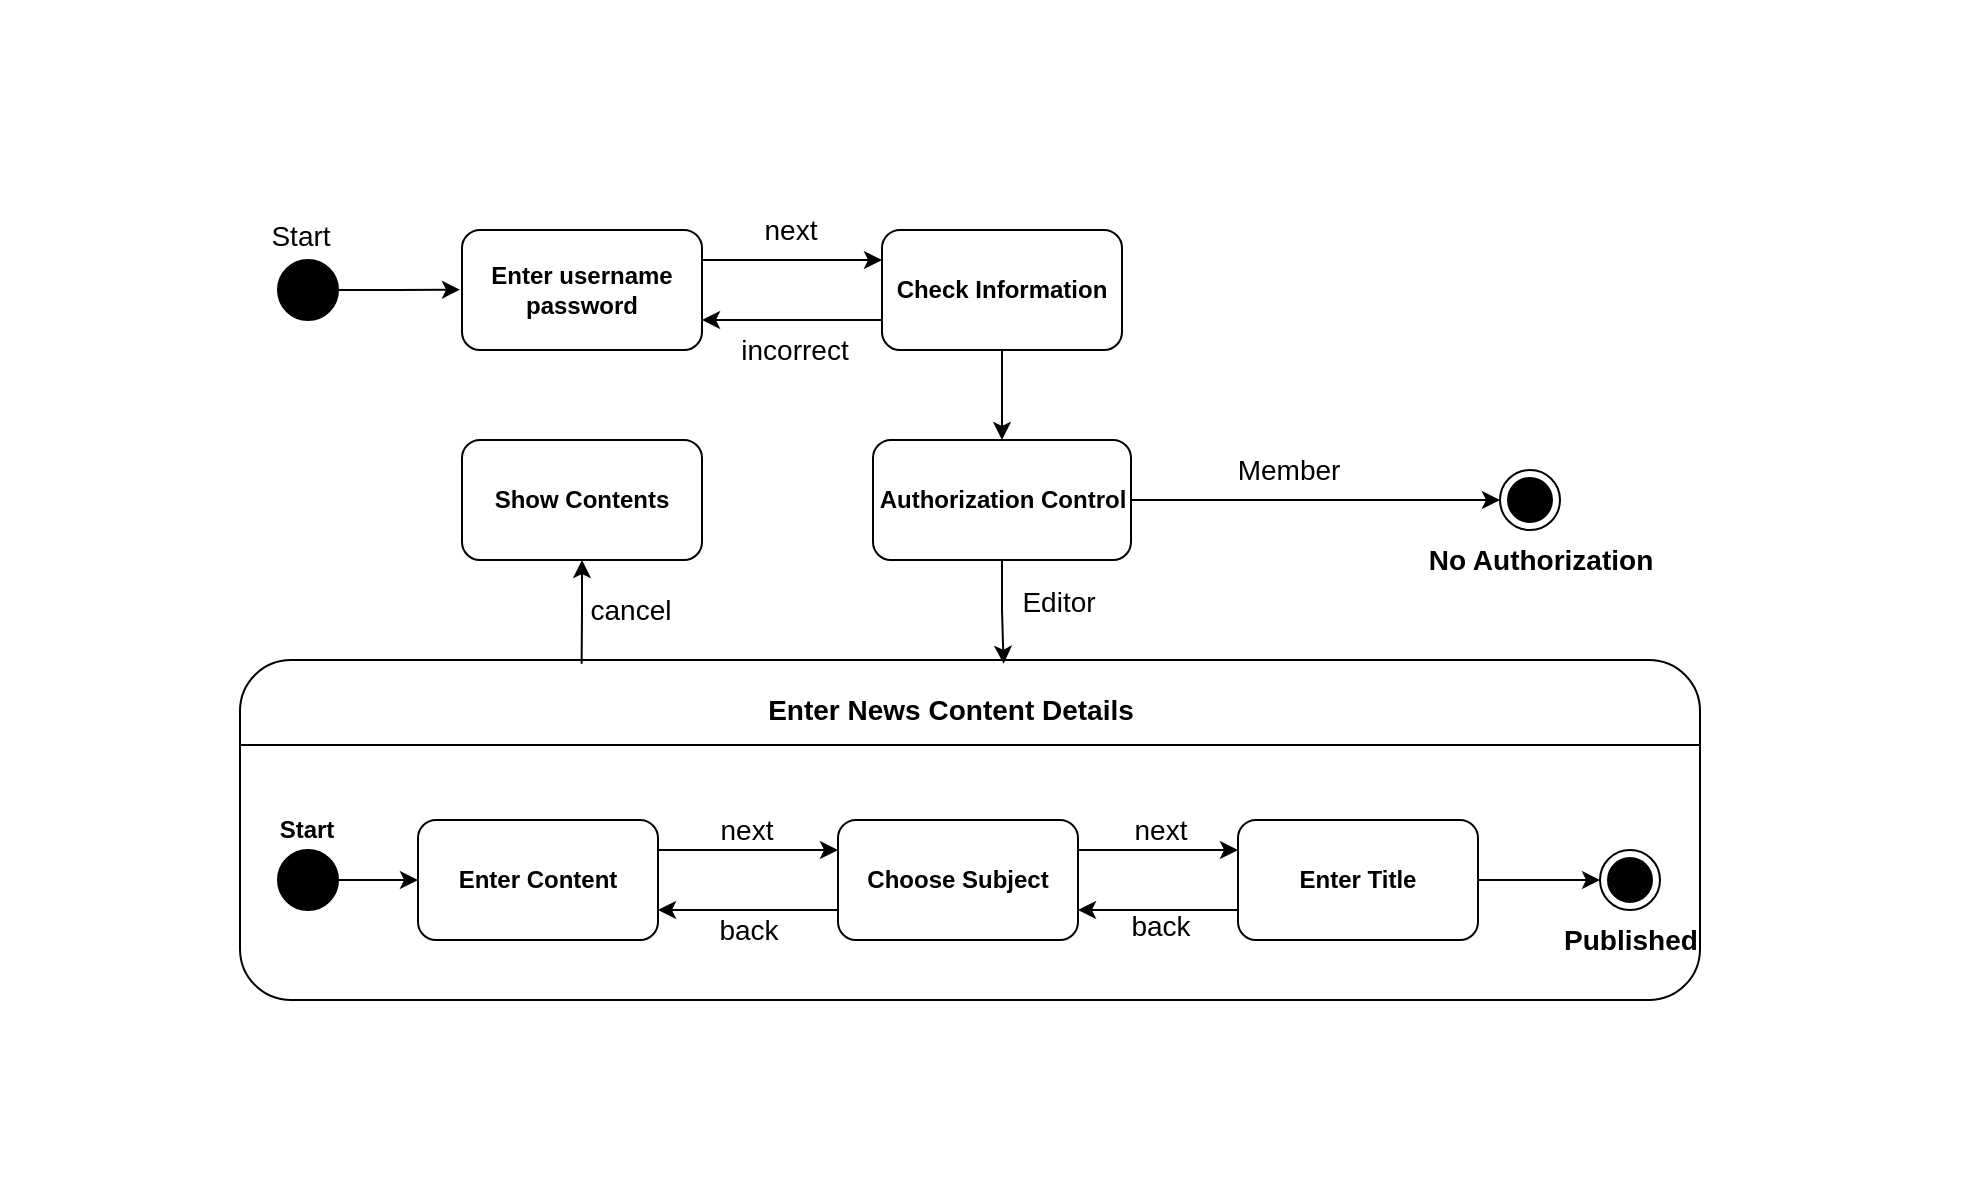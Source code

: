 <mxfile version="20.8.10" type="device"><diagram name="Sayfa -1" id="gSJaw_fvNXoxIsW6kTBS"><mxGraphModel dx="1276" dy="1783" grid="1" gridSize="10" guides="1" tooltips="1" connect="1" arrows="1" fold="1" page="1" pageScale="1" pageWidth="1654" pageHeight="1169" math="0" shadow="0"><root><mxCell id="0"/><mxCell id="1" parent="0"/><mxCell id="Z85KGEy0uqj18VWFpzAd-9" value="" style="rounded=1;whiteSpace=wrap;html=1;" parent="1" vertex="1"><mxGeometry x="120" y="-70" width="730" height="170" as="geometry"/></mxCell><mxCell id="Z85KGEy0uqj18VWFpzAd-3" value="" style="ellipse;fillColor=strokeColor;" parent="1" vertex="1"><mxGeometry x="139" y="25" width="30" height="30" as="geometry"/></mxCell><mxCell id="Z85KGEy0uqj18VWFpzAd-5" value="&lt;b&gt;Start&lt;/b&gt;" style="text;html=1;align=center;verticalAlign=middle;resizable=0;points=[];autosize=1;strokeColor=none;fillColor=none;" parent="1" vertex="1"><mxGeometry x="128" width="50" height="30" as="geometry"/></mxCell><mxCell id="Z85KGEy0uqj18VWFpzAd-16" style="edgeStyle=orthogonalEdgeStyle;rounded=0;orthogonalLoop=1;jettySize=auto;html=1;exitX=1;exitY=0.25;exitDx=0;exitDy=0;entryX=0;entryY=0.25;entryDx=0;entryDy=0;fontSize=14;" parent="1" source="Z85KGEy0uqj18VWFpzAd-6" target="Z85KGEy0uqj18VWFpzAd-7" edge="1"><mxGeometry relative="1" as="geometry"/></mxCell><mxCell id="Z85KGEy0uqj18VWFpzAd-27" style="edgeStyle=orthogonalEdgeStyle;rounded=0;orthogonalLoop=1;jettySize=auto;html=1;exitX=0;exitY=0.5;exitDx=0;exitDy=0;entryX=1;entryY=0.5;entryDx=0;entryDy=0;fontSize=14;startArrow=classic;startFill=1;endArrow=none;endFill=0;" parent="1" source="Z85KGEy0uqj18VWFpzAd-6" target="Z85KGEy0uqj18VWFpzAd-3" edge="1"><mxGeometry relative="1" as="geometry"/></mxCell><mxCell id="Z85KGEy0uqj18VWFpzAd-6" value="&lt;b&gt;Enter Content&lt;/b&gt;" style="rounded=1;whiteSpace=wrap;html=1;" parent="1" vertex="1"><mxGeometry x="209" y="10" width="120" height="60" as="geometry"/></mxCell><mxCell id="Z85KGEy0uqj18VWFpzAd-17" style="edgeStyle=orthogonalEdgeStyle;rounded=0;orthogonalLoop=1;jettySize=auto;html=1;exitX=0;exitY=0.75;exitDx=0;exitDy=0;entryX=1;entryY=0.75;entryDx=0;entryDy=0;fontSize=14;" parent="1" source="Z85KGEy0uqj18VWFpzAd-7" target="Z85KGEy0uqj18VWFpzAd-6" edge="1"><mxGeometry relative="1" as="geometry"/></mxCell><mxCell id="Z85KGEy0uqj18VWFpzAd-22" style="edgeStyle=orthogonalEdgeStyle;rounded=0;orthogonalLoop=1;jettySize=auto;html=1;exitX=1;exitY=0.25;exitDx=0;exitDy=0;entryX=0;entryY=0.25;entryDx=0;entryDy=0;fontSize=14;" parent="1" source="Z85KGEy0uqj18VWFpzAd-7" target="Z85KGEy0uqj18VWFpzAd-8" edge="1"><mxGeometry relative="1" as="geometry"/></mxCell><mxCell id="Z85KGEy0uqj18VWFpzAd-7" value="&lt;b&gt;Choose Subject&lt;/b&gt;" style="rounded=1;whiteSpace=wrap;html=1;" parent="1" vertex="1"><mxGeometry x="419" y="10" width="120" height="60" as="geometry"/></mxCell><mxCell id="Z85KGEy0uqj18VWFpzAd-23" style="edgeStyle=orthogonalEdgeStyle;rounded=0;orthogonalLoop=1;jettySize=auto;html=1;exitX=0;exitY=0.75;exitDx=0;exitDy=0;entryX=1;entryY=0.75;entryDx=0;entryDy=0;fontSize=14;" parent="1" source="Z85KGEy0uqj18VWFpzAd-8" target="Z85KGEy0uqj18VWFpzAd-7" edge="1"><mxGeometry relative="1" as="geometry"/></mxCell><mxCell id="Z85KGEy0uqj18VWFpzAd-85" style="edgeStyle=orthogonalEdgeStyle;rounded=0;orthogonalLoop=1;jettySize=auto;html=1;exitX=1;exitY=0.5;exitDx=0;exitDy=0;fontSize=14;startArrow=none;startFill=0;endArrow=classic;endFill=1;" parent="1" source="Z85KGEy0uqj18VWFpzAd-8" target="Z85KGEy0uqj18VWFpzAd-84" edge="1"><mxGeometry relative="1" as="geometry"/></mxCell><mxCell id="Z85KGEy0uqj18VWFpzAd-8" value="&lt;b&gt;Enter Title&lt;/b&gt;" style="rounded=1;whiteSpace=wrap;html=1;" parent="1" vertex="1"><mxGeometry x="619" y="10" width="120" height="60" as="geometry"/></mxCell><mxCell id="Z85KGEy0uqj18VWFpzAd-10" value="" style="endArrow=none;html=1;rounded=0;entryX=1;entryY=0.25;entryDx=0;entryDy=0;exitX=0;exitY=0.25;exitDx=0;exitDy=0;" parent="1" source="Z85KGEy0uqj18VWFpzAd-9" target="Z85KGEy0uqj18VWFpzAd-9" edge="1"><mxGeometry width="50" height="50" relative="1" as="geometry"><mxPoint x="479" y="-60" as="sourcePoint"/><mxPoint x="529" y="-110" as="targetPoint"/></mxGeometry></mxCell><mxCell id="Z85KGEy0uqj18VWFpzAd-11" value="&lt;b&gt;&lt;font style=&quot;font-size: 14px;&quot;&gt;Enter News Content Details&lt;/font&gt;&lt;/b&gt;" style="text;html=1;align=center;verticalAlign=middle;resizable=0;points=[];autosize=1;strokeColor=none;fillColor=none;" parent="1" vertex="1"><mxGeometry x="370" y="-60" width="210" height="30" as="geometry"/></mxCell><mxCell id="Z85KGEy0uqj18VWFpzAd-20" value="next" style="text;html=1;align=center;verticalAlign=middle;resizable=0;points=[];autosize=1;strokeColor=none;fillColor=none;fontSize=14;" parent="1" vertex="1"><mxGeometry x="348" width="50" height="30" as="geometry"/></mxCell><mxCell id="Z85KGEy0uqj18VWFpzAd-21" value="back" style="text;html=1;align=center;verticalAlign=middle;resizable=0;points=[];autosize=1;strokeColor=none;fillColor=none;fontSize=14;" parent="1" vertex="1"><mxGeometry x="349" y="50" width="50" height="30" as="geometry"/></mxCell><mxCell id="Z85KGEy0uqj18VWFpzAd-24" value="next" style="text;html=1;align=center;verticalAlign=middle;resizable=0;points=[];autosize=1;strokeColor=none;fillColor=none;fontSize=14;" parent="1" vertex="1"><mxGeometry x="555" width="50" height="30" as="geometry"/></mxCell><mxCell id="Z85KGEy0uqj18VWFpzAd-25" value="back" style="text;html=1;align=center;verticalAlign=middle;resizable=0;points=[];autosize=1;strokeColor=none;fillColor=none;fontSize=14;" parent="1" vertex="1"><mxGeometry x="555" y="48" width="50" height="30" as="geometry"/></mxCell><mxCell id="Z85KGEy0uqj18VWFpzAd-70" style="edgeStyle=orthogonalEdgeStyle;rounded=0;orthogonalLoop=1;jettySize=auto;html=1;exitX=1;exitY=0.5;exitDx=0;exitDy=0;fontSize=14;startArrow=none;startFill=0;endArrow=classic;endFill=1;" parent="1" source="Z85KGEy0uqj18VWFpzAd-36" edge="1"><mxGeometry relative="1" as="geometry"><mxPoint x="230" y="-255.167" as="targetPoint"/></mxGeometry></mxCell><mxCell id="Z85KGEy0uqj18VWFpzAd-36" value="" style="ellipse;fillColor=strokeColor;" parent="1" vertex="1"><mxGeometry x="139" y="-270" width="30" height="30" as="geometry"/></mxCell><mxCell id="Z85KGEy0uqj18VWFpzAd-80" style="edgeStyle=orthogonalEdgeStyle;rounded=0;orthogonalLoop=1;jettySize=auto;html=1;exitX=1;exitY=0.25;exitDx=0;exitDy=0;entryX=0;entryY=0.25;entryDx=0;entryDy=0;fontSize=14;startArrow=none;startFill=0;endArrow=classic;endFill=1;" parent="1" source="Z85KGEy0uqj18VWFpzAd-37" target="Z85KGEy0uqj18VWFpzAd-45" edge="1"><mxGeometry relative="1" as="geometry"/></mxCell><mxCell id="Z85KGEy0uqj18VWFpzAd-37" value="&lt;b&gt;Enter username password&lt;/b&gt;" style="rounded=1;whiteSpace=wrap;html=1;" parent="1" vertex="1"><mxGeometry x="231" y="-285" width="120" height="60" as="geometry"/></mxCell><mxCell id="Z85KGEy0uqj18VWFpzAd-44" value="Member" style="text;html=1;align=center;verticalAlign=middle;resizable=0;points=[];autosize=1;strokeColor=none;fillColor=none;fontSize=14;" parent="1" vertex="1"><mxGeometry x="609" y="-180" width="70" height="30" as="geometry"/></mxCell><mxCell id="Z85KGEy0uqj18VWFpzAd-73" style="edgeStyle=orthogonalEdgeStyle;rounded=0;orthogonalLoop=1;jettySize=auto;html=1;entryX=0.5;entryY=0;entryDx=0;entryDy=0;fontSize=14;startArrow=none;startFill=0;endArrow=classic;endFill=1;" parent="1" source="Z85KGEy0uqj18VWFpzAd-45" target="Z85KGEy0uqj18VWFpzAd-72" edge="1"><mxGeometry relative="1" as="geometry"/></mxCell><mxCell id="Z85KGEy0uqj18VWFpzAd-81" style="edgeStyle=orthogonalEdgeStyle;rounded=0;orthogonalLoop=1;jettySize=auto;html=1;exitX=0;exitY=0.75;exitDx=0;exitDy=0;entryX=1;entryY=0.75;entryDx=0;entryDy=0;fontSize=14;startArrow=none;startFill=0;endArrow=classic;endFill=1;" parent="1" source="Z85KGEy0uqj18VWFpzAd-45" target="Z85KGEy0uqj18VWFpzAd-37" edge="1"><mxGeometry relative="1" as="geometry"/></mxCell><mxCell id="Z85KGEy0uqj18VWFpzAd-45" value="&lt;b&gt;Check Information&lt;/b&gt;" style="rounded=1;whiteSpace=wrap;html=1;" parent="1" vertex="1"><mxGeometry x="441" y="-285" width="120" height="60" as="geometry"/></mxCell><mxCell id="Z85KGEy0uqj18VWFpzAd-50" value="incorrect" style="text;html=1;align=center;verticalAlign=middle;resizable=0;points=[];autosize=1;strokeColor=none;fillColor=none;fontSize=14;" parent="1" vertex="1"><mxGeometry x="357" y="-240" width="80" height="30" as="geometry"/></mxCell><mxCell id="Z85KGEy0uqj18VWFpzAd-71" value="Start" style="text;html=1;align=center;verticalAlign=middle;resizable=0;points=[];autosize=1;strokeColor=none;fillColor=none;fontSize=14;" parent="1" vertex="1"><mxGeometry x="125" y="-297" width="50" height="30" as="geometry"/></mxCell><mxCell id="Z85KGEy0uqj18VWFpzAd-88" style="edgeStyle=orthogonalEdgeStyle;rounded=0;orthogonalLoop=1;jettySize=auto;html=1;entryX=0.523;entryY=0.011;entryDx=0;entryDy=0;entryPerimeter=0;fontSize=14;startArrow=none;startFill=0;endArrow=classic;endFill=1;" parent="1" source="Z85KGEy0uqj18VWFpzAd-72" target="Z85KGEy0uqj18VWFpzAd-9" edge="1"><mxGeometry relative="1" as="geometry"/></mxCell><mxCell id="Z85KGEy0uqj18VWFpzAd-110" style="edgeStyle=orthogonalEdgeStyle;rounded=0;orthogonalLoop=1;jettySize=auto;html=1;entryX=0;entryY=0.5;entryDx=0;entryDy=0;fontSize=14;startArrow=none;startFill=0;endArrow=classic;endFill=1;" parent="1" source="Z85KGEy0uqj18VWFpzAd-72" target="Z85KGEy0uqj18VWFpzAd-76" edge="1"><mxGeometry relative="1" as="geometry"/></mxCell><mxCell id="Z85KGEy0uqj18VWFpzAd-72" value="&lt;b&gt;Authorization Control&lt;/b&gt;" style="rounded=1;whiteSpace=wrap;html=1;" parent="1" vertex="1"><mxGeometry x="436.5" y="-180" width="129" height="60" as="geometry"/></mxCell><mxCell id="Z85KGEy0uqj18VWFpzAd-76" value="" style="ellipse;html=1;shape=endState;fillColor=strokeColor;fontSize=14;" parent="1" vertex="1"><mxGeometry x="750" y="-165" width="30" height="30" as="geometry"/></mxCell><mxCell id="Z85KGEy0uqj18VWFpzAd-83" value="next" style="text;html=1;align=center;verticalAlign=middle;resizable=0;points=[];autosize=1;strokeColor=none;fillColor=none;fontSize=14;" parent="1" vertex="1"><mxGeometry x="370" y="-300" width="50" height="30" as="geometry"/></mxCell><mxCell id="Z85KGEy0uqj18VWFpzAd-84" value="" style="ellipse;html=1;shape=endState;fillColor=strokeColor;fontSize=14;" parent="1" vertex="1"><mxGeometry x="800" y="25" width="30" height="30" as="geometry"/></mxCell><mxCell id="Z85KGEy0uqj18VWFpzAd-89" value="Editor" style="text;html=1;align=center;verticalAlign=middle;resizable=0;points=[];autosize=1;strokeColor=none;fillColor=none;fontSize=14;" parent="1" vertex="1"><mxGeometry x="498.5" y="-114" width="60" height="30" as="geometry"/></mxCell><mxCell id="Z85KGEy0uqj18VWFpzAd-111" value="&lt;b&gt;No Authorization&lt;/b&gt;" style="text;html=1;align=center;verticalAlign=middle;resizable=0;points=[];autosize=1;strokeColor=none;fillColor=none;fontSize=14;" parent="1" vertex="1"><mxGeometry x="700" y="-135" width="140" height="30" as="geometry"/></mxCell><mxCell id="Z85KGEy0uqj18VWFpzAd-117" value="&lt;font style=&quot;font-size: 14px;&quot;&gt;cancel&lt;/font&gt;" style="text;html=1;align=center;verticalAlign=middle;resizable=0;points=[];autosize=1;strokeColor=none;fillColor=none;fontSize=20;" parent="1" vertex="1"><mxGeometry x="285" y="-118" width="60" height="40" as="geometry"/></mxCell><mxCell id="Z85KGEy0uqj18VWFpzAd-121" style="edgeStyle=orthogonalEdgeStyle;rounded=0;orthogonalLoop=1;jettySize=auto;html=1;entryX=0.234;entryY=0.011;entryDx=0;entryDy=0;entryPerimeter=0;fontSize=14;startArrow=classic;startFill=1;endArrow=none;endFill=0;" parent="1" source="Z85KGEy0uqj18VWFpzAd-119" target="Z85KGEy0uqj18VWFpzAd-9" edge="1"><mxGeometry relative="1" as="geometry"/></mxCell><mxCell id="Z85KGEy0uqj18VWFpzAd-119" value="&lt;b style=&quot;border-color: var(--border-color);&quot;&gt;Show Contents&lt;/b&gt;" style="rounded=1;whiteSpace=wrap;html=1;" parent="1" vertex="1"><mxGeometry x="231" y="-180" width="120" height="60" as="geometry"/></mxCell><mxCell id="Z85KGEy0uqj18VWFpzAd-122" value="&amp;nbsp;" style="text;html=1;align=center;verticalAlign=middle;resizable=0;points=[];autosize=1;strokeColor=none;fillColor=none;fontSize=14;" parent="1" vertex="1"><mxGeometry y="10" width="30" height="30" as="geometry"/></mxCell><mxCell id="Z85KGEy0uqj18VWFpzAd-123" value="&amp;nbsp;" style="text;html=1;align=center;verticalAlign=middle;resizable=0;points=[];autosize=1;strokeColor=none;fillColor=none;fontSize=14;" parent="1" vertex="1"><mxGeometry x="486" y="170" width="30" height="30" as="geometry"/></mxCell><mxCell id="Z85KGEy0uqj18VWFpzAd-124" value="&amp;nbsp;" style="text;html=1;align=center;verticalAlign=middle;resizable=0;points=[];autosize=1;strokeColor=none;fillColor=none;fontSize=14;" parent="1" vertex="1"><mxGeometry x="468.5" y="-400" width="30" height="30" as="geometry"/></mxCell><mxCell id="Z85KGEy0uqj18VWFpzAd-125" value="&amp;nbsp;" style="text;html=1;align=center;verticalAlign=middle;resizable=0;points=[];autosize=1;strokeColor=none;fillColor=none;fontSize=14;" parent="1" vertex="1"><mxGeometry x="950" y="10" width="30" height="30" as="geometry"/></mxCell><mxCell id="Z85KGEy0uqj18VWFpzAd-126" value="&lt;b&gt;Published&lt;/b&gt;" style="text;html=1;align=center;verticalAlign=middle;resizable=0;points=[];autosize=1;strokeColor=none;fillColor=none;fontSize=14;" parent="1" vertex="1"><mxGeometry x="770" y="55" width="90" height="30" as="geometry"/></mxCell></root></mxGraphModel></diagram></mxfile>
